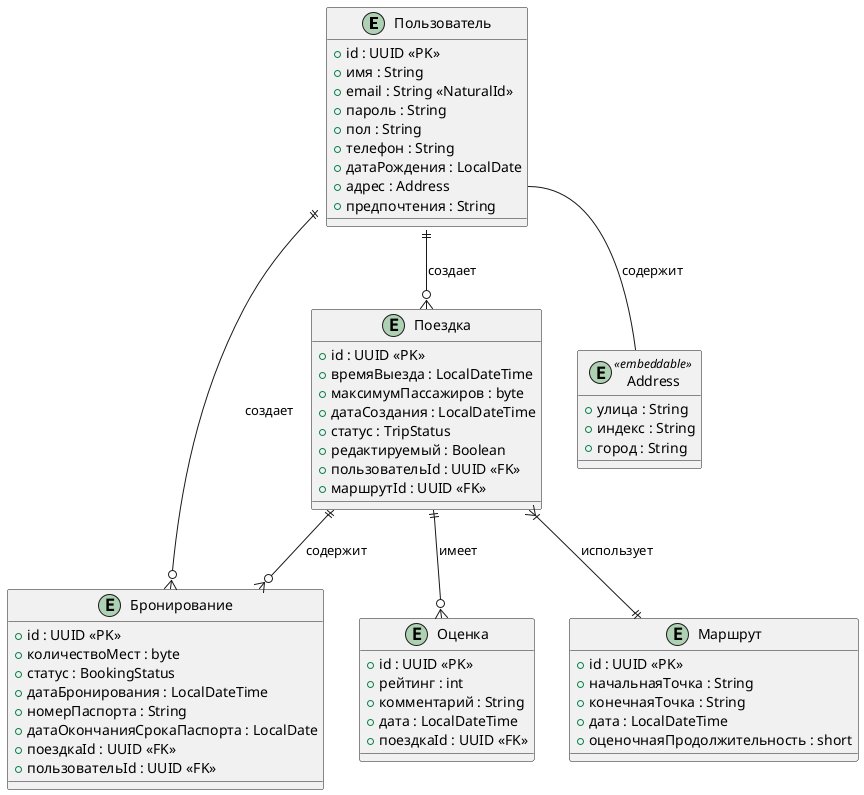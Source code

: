 @startuml

entity Пользователь {
  +id : UUID <<PK>>
  +имя : String
  +email : String <<NaturalId>>
  +пароль : String
  +пол : String
  +телефон : String
  +датаРождения : LocalDate
  +адрес : Address
  +предпочтения : String
  ' version : Long  -- Убрано
}

entity Поездка {
  +id : UUID <<PK>>
  +времяВыезда : LocalDateTime
  +максимумПассажиров : byte
  +датаСоздания : LocalDateTime
  +статус : TripStatus
  +редактируемый : Boolean
  +пользовательId : UUID <<FK>>
  +маршрутId : UUID <<FK>>
  ' version : Long -- Убрано
}

entity Маршрут {
  +id : UUID <<PK>>
  +начальнаяТочка : String
  +конечнаяТочка : String
  +дата : LocalDateTime
  +оценочнаяПродолжительность : short
  ' version : Long -- Убрано
}

entity Бронирование {
  +id : UUID <<PK>>
  +количествоМест : byte
  +статус : BookingStatus
  +датаБронирования : LocalDateTime
  +номерПаспорта : String
  +датаОкончанияСрокаПаспорта : LocalDate
  +поездкаId : UUID <<FK>>
  +пользовательId : UUID <<FK>>
  ' version : Long -- Убрано
}

entity Оценка {
  +id : UUID <<PK>>
  +рейтинг : int
  +комментарий : String
  +дата : LocalDateTime
  +поездкаId : UUID <<FK>>
  ' version : Long -- Убрано
}

' Определение встраиваемого типа Address (не отдельная таблица)
entity Address <<embeddable>> {
    +улица : String
    +индекс : String
    +город : String
}

Пользователь ||--o{ Поездка : создает
Поездка ||--o{ Бронирование : содержит
Поездка ||--o{ Оценка : имеет
Поездка }|--|| Маршрут : использует
Пользователь ||--o{ Бронирование : создает
Пользователь::адрес -- Address : содержит

@enduml

